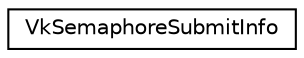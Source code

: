 digraph "Graphical Class Hierarchy"
{
 // LATEX_PDF_SIZE
  edge [fontname="Helvetica",fontsize="10",labelfontname="Helvetica",labelfontsize="10"];
  node [fontname="Helvetica",fontsize="10",shape=record];
  rankdir="LR";
  Node0 [label="VkSemaphoreSubmitInfo",height=0.2,width=0.4,color="black", fillcolor="white", style="filled",URL="$structVkSemaphoreSubmitInfo.html",tooltip=" "];
}
